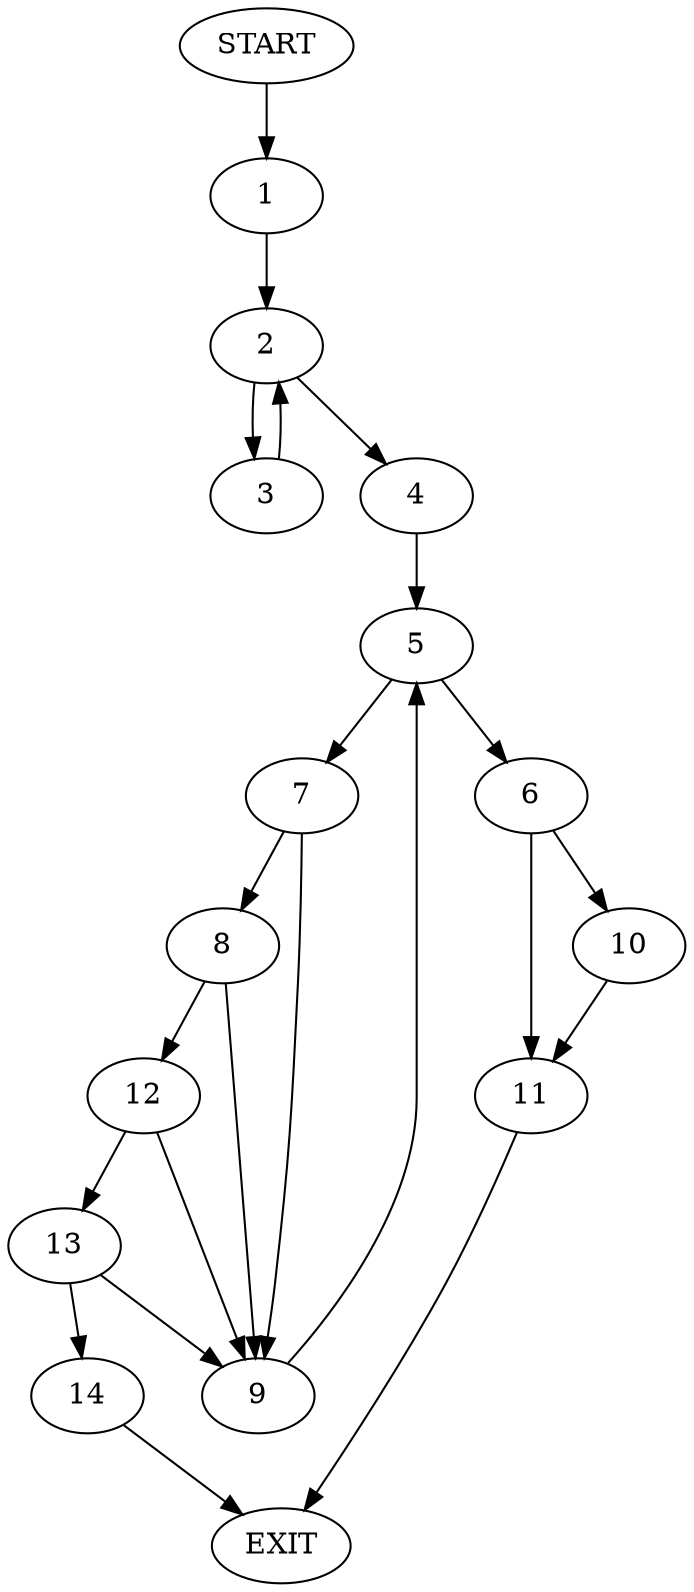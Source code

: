 digraph {
0 [label="START"]
15 [label="EXIT"]
0 -> 1
1 -> 2
2 -> 3
2 -> 4
3 -> 2
4 -> 5
5 -> 6
5 -> 7
7 -> 8
7 -> 9
6 -> 10
6 -> 11
9 -> 5
8 -> 12
8 -> 9
12 -> 13
12 -> 9
13 -> 14
13 -> 9
14 -> 15
10 -> 11
11 -> 15
}
